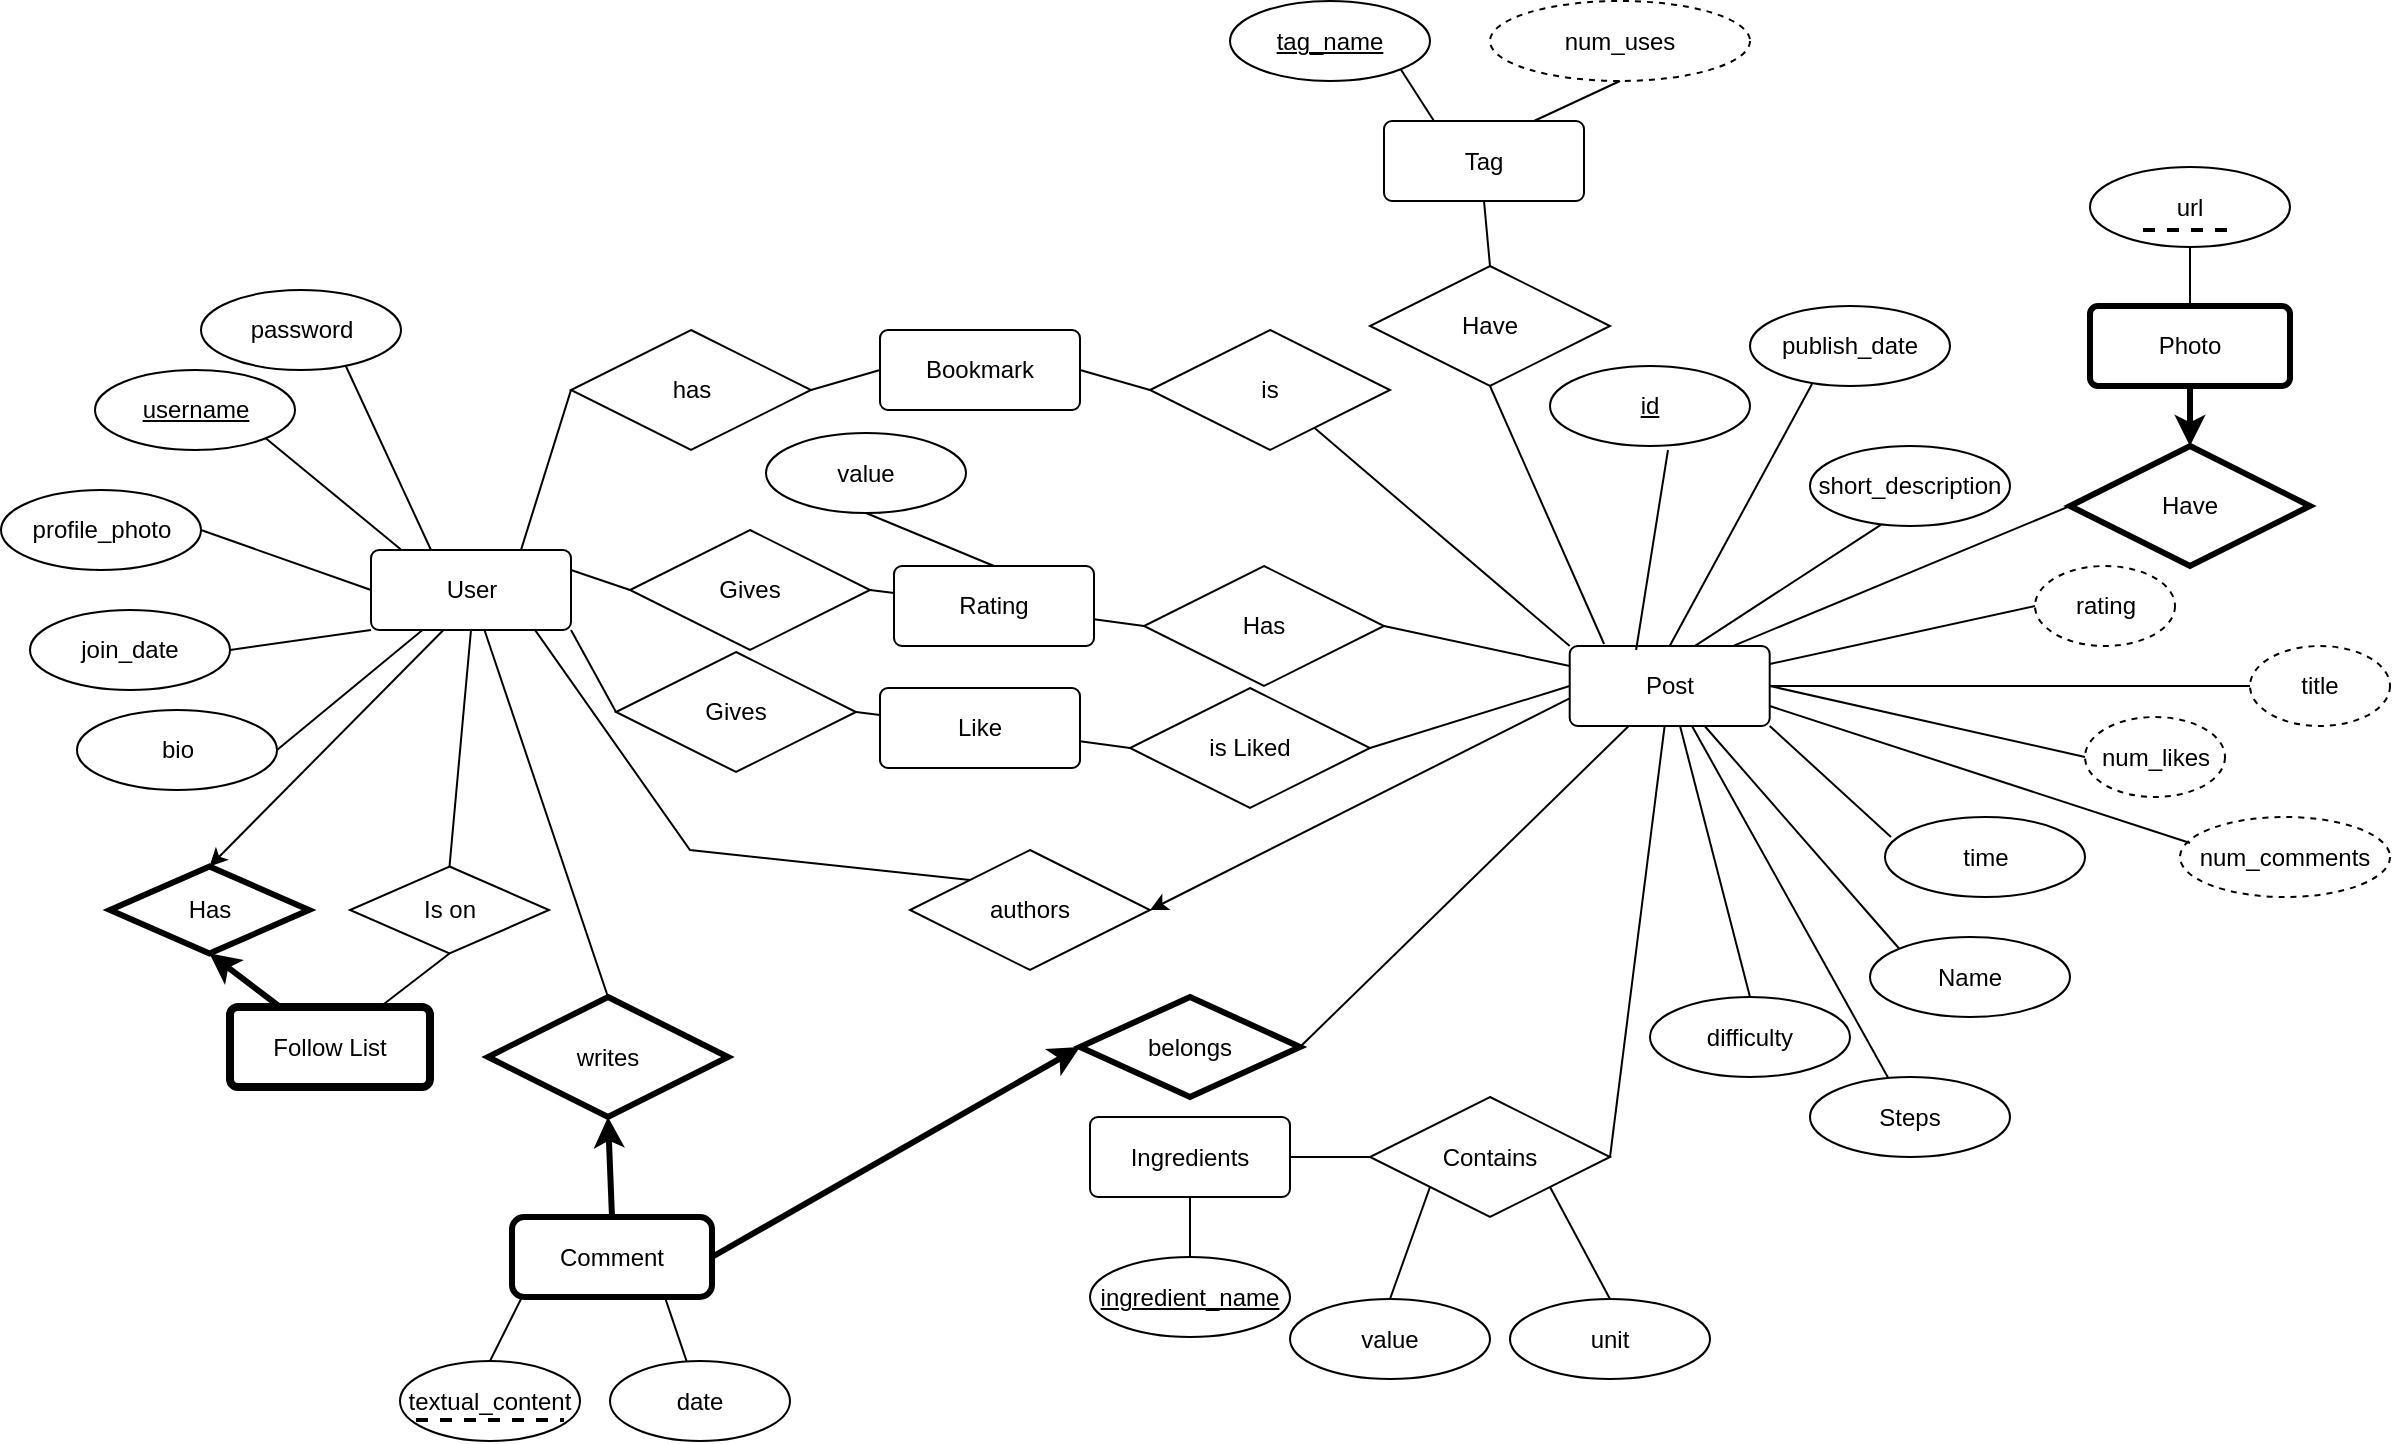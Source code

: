 <mxfile version="24.3.1" type="google">
  <diagram name="Page-1" id="YxkcOjIt2d5PBlROXSPs">
    <mxGraphModel grid="1" page="1" gridSize="10" guides="1" tooltips="1" connect="1" arrows="1" fold="1" pageScale="1" pageWidth="1169" pageHeight="827" math="0" shadow="0">
      <root>
        <mxCell id="0" />
        <mxCell id="1" parent="0" />
        <mxCell id="J-x5pgl6WhYHOE8BbErK-181" value="User" style="rounded=1;arcSize=10;whiteSpace=wrap;html=1;align=center;" vertex="1" parent="1">
          <mxGeometry x="-309.5" y="730" width="100" height="40" as="geometry" />
        </mxCell>
        <mxCell id="J-x5pgl6WhYHOE8BbErK-182" value="password" style="ellipse;whiteSpace=wrap;html=1;align=center;" vertex="1" parent="1">
          <mxGeometry x="-394.5" y="600" width="100" height="40" as="geometry" />
        </mxCell>
        <mxCell id="J-x5pgl6WhYHOE8BbErK-186" value="join_date" style="ellipse;whiteSpace=wrap;html=1;align=center;" vertex="1" parent="1">
          <mxGeometry x="-480" y="760" width="100" height="40" as="geometry" />
        </mxCell>
        <mxCell id="J-x5pgl6WhYHOE8BbErK-191" value="short_description" style="ellipse;whiteSpace=wrap;html=1;align=center;" vertex="1" parent="1">
          <mxGeometry x="410" y="678" width="100" height="40" as="geometry" />
        </mxCell>
        <mxCell id="J-x5pgl6WhYHOE8BbErK-192" value="publish_date" style="ellipse;whiteSpace=wrap;html=1;align=center;" vertex="1" parent="1">
          <mxGeometry x="380" y="608" width="100" height="40" as="geometry" />
        </mxCell>
        <mxCell id="J-x5pgl6WhYHOE8BbErK-193" value="&lt;u&gt;id&lt;/u&gt;" style="ellipse;whiteSpace=wrap;html=1;align=center;" vertex="1" parent="1">
          <mxGeometry x="280" y="638" width="100" height="40" as="geometry" />
        </mxCell>
        <mxCell id="J-x5pgl6WhYHOE8BbErK-195" value="Gives" style="shape=rhombus;perimeter=rhombusPerimeter;whiteSpace=wrap;html=1;align=center;" vertex="1" parent="1">
          <mxGeometry x="-180" y="720" width="120" height="60" as="geometry" />
        </mxCell>
        <mxCell id="J-x5pgl6WhYHOE8BbErK-200" value="value" style="ellipse;whiteSpace=wrap;html=1;align=center;" vertex="1" parent="1">
          <mxGeometry x="-112" y="671.5" width="100" height="40" as="geometry" />
        </mxCell>
        <mxCell id="J-x5pgl6WhYHOE8BbErK-205" value="" style="endArrow=none;html=1;rounded=0;exitX=0;exitY=0.5;exitDx=0;exitDy=0;entryX=1;entryY=0.25;entryDx=0;entryDy=0;" edge="1" parent="1" source="J-x5pgl6WhYHOE8BbErK-195" target="J-x5pgl6WhYHOE8BbErK-181">
          <mxGeometry relative="1" as="geometry">
            <mxPoint x="3" y="1140" as="sourcePoint" />
            <mxPoint x="163" y="1140" as="targetPoint" />
          </mxGeometry>
        </mxCell>
        <mxCell id="J-x5pgl6WhYHOE8BbErK-214" style="rounded=0;orthogonalLoop=1;jettySize=auto;html=1;entryX=0;entryY=0.5;entryDx=0;entryDy=0;endArrow=none;endFill=0;exitX=1;exitY=0.5;exitDx=0;exitDy=0;" edge="1" parent="1" source="pKteGFo1wx_aDn2DeEmz-28" target="J-x5pgl6WhYHOE8BbErK-181">
          <mxGeometry relative="1" as="geometry">
            <mxPoint x="-458.04" y="720" as="sourcePoint" />
          </mxGeometry>
        </mxCell>
        <mxCell id="J-x5pgl6WhYHOE8BbErK-215" style="rounded=0;orthogonalLoop=1;jettySize=auto;html=1;entryX=1;entryY=1;entryDx=0;entryDy=0;endArrow=none;endFill=0;exitX=0.148;exitY=-0.01;exitDx=0;exitDy=0;exitPerimeter=0;" edge="1" parent="1" source="J-x5pgl6WhYHOE8BbErK-181" target="qnJC9kGQZyeTuKTLJ0x--1">
          <mxGeometry relative="1" as="geometry">
            <mxPoint x="-289.5" y="720" as="sourcePoint" />
            <mxPoint x="-354.145" y="674.142" as="targetPoint" />
          </mxGeometry>
        </mxCell>
        <mxCell id="J-x5pgl6WhYHOE8BbErK-216" style="rounded=0;orthogonalLoop=1;jettySize=auto;html=1;endArrow=none;endFill=0;exitX=0.724;exitY=0.95;exitDx=0;exitDy=0;exitPerimeter=0;" edge="1" parent="1" source="J-x5pgl6WhYHOE8BbErK-182">
          <mxGeometry relative="1" as="geometry">
            <mxPoint x="-343.5" y="806" as="sourcePoint" />
            <mxPoint x="-279.5" y="730" as="targetPoint" />
          </mxGeometry>
        </mxCell>
        <mxCell id="J-x5pgl6WhYHOE8BbErK-219" style="rounded=0;orthogonalLoop=1;jettySize=auto;html=1;endArrow=none;endFill=0;entryX=0;entryY=1;entryDx=0;entryDy=0;exitX=1;exitY=0.5;exitDx=0;exitDy=0;" edge="1" parent="1" source="J-x5pgl6WhYHOE8BbErK-186" target="J-x5pgl6WhYHOE8BbErK-181">
          <mxGeometry relative="1" as="geometry">
            <mxPoint x="-366.5" y="790" as="sourcePoint" />
            <mxPoint x="-259.5" y="730" as="targetPoint" />
          </mxGeometry>
        </mxCell>
        <mxCell id="J-x5pgl6WhYHOE8BbErK-221" style="rounded=0;orthogonalLoop=1;jettySize=auto;html=1;endArrow=none;endFill=0;entryX=0.361;entryY=1.003;entryDx=0;entryDy=0;entryPerimeter=0;exitX=0.5;exitY=0;exitDx=0;exitDy=0;startArrow=classic;startFill=1;" edge="1" parent="1" source="L81fcon4hf4_sHEwZbb1-23" target="J-x5pgl6WhYHOE8BbErK-181">
          <mxGeometry relative="1" as="geometry">
            <mxPoint x="-360" y="880" as="sourcePoint" />
            <mxPoint x="-289.5" y="770" as="targetPoint" />
          </mxGeometry>
        </mxCell>
        <mxCell id="J-x5pgl6WhYHOE8BbErK-222" style="rounded=0;orthogonalLoop=1;jettySize=auto;html=1;entryX=0.5;entryY=0;entryDx=0;entryDy=0;endArrow=none;endFill=0;exitX=0.5;exitY=1;exitDx=0;exitDy=0;" edge="1" parent="1" source="J-x5pgl6WhYHOE8BbErK-181" target="L81fcon4hf4_sHEwZbb1-22">
          <mxGeometry relative="1" as="geometry">
            <mxPoint x="-273.5" y="876" as="sourcePoint" />
            <mxPoint x="-251" y="893.5" as="targetPoint" />
          </mxGeometry>
        </mxCell>
        <mxCell id="J-x5pgl6WhYHOE8BbErK-223" value="Post" style="rounded=1;arcSize=10;whiteSpace=wrap;html=1;align=center;" vertex="1" parent="1">
          <mxGeometry x="289.85" y="778" width="100" height="40" as="geometry" />
        </mxCell>
        <mxCell id="J-x5pgl6WhYHOE8BbErK-232" value="" style="endArrow=none;html=1;rounded=0;exitX=1;exitY=0.5;exitDx=0;exitDy=0;" edge="1" parent="1" source="J-x5pgl6WhYHOE8BbErK-195" target="L81fcon4hf4_sHEwZbb1-3">
          <mxGeometry relative="1" as="geometry">
            <mxPoint x="-103" y="820" as="sourcePoint" />
            <mxPoint x="-207" y="830" as="targetPoint" />
          </mxGeometry>
        </mxCell>
        <mxCell id="J-x5pgl6WhYHOE8BbErK-234" value="" style="endArrow=none;html=1;rounded=0;exitX=1;exitY=0.5;exitDx=0;exitDy=0;entryX=-0.003;entryY=0.657;entryDx=0;entryDy=0;entryPerimeter=0;strokeWidth=1;startArrow=classic;startFill=1;" edge="1" parent="1" source="L81fcon4hf4_sHEwZbb1-14" target="J-x5pgl6WhYHOE8BbErK-223">
          <mxGeometry relative="1" as="geometry">
            <mxPoint x="172" y="893.5" as="sourcePoint" />
            <mxPoint x="123" y="820" as="targetPoint" />
          </mxGeometry>
        </mxCell>
        <mxCell id="J-x5pgl6WhYHOE8BbErK-235" value="" style="endArrow=none;html=1;rounded=0;exitX=0;exitY=0;exitDx=0;exitDy=0;entryX=0.818;entryY=0.993;entryDx=0;entryDy=0;entryPerimeter=0;" edge="1" parent="1" source="L81fcon4hf4_sHEwZbb1-14" target="J-x5pgl6WhYHOE8BbErK-181">
          <mxGeometry relative="1" as="geometry">
            <mxPoint x="28" y="800" as="sourcePoint" />
            <mxPoint x="133" y="830" as="targetPoint" />
            <Array as="points">
              <mxPoint x="-150" y="880" />
            </Array>
          </mxGeometry>
        </mxCell>
        <mxCell id="J-x5pgl6WhYHOE8BbErK-236" value="" style="endArrow=none;html=1;rounded=0;exitX=0.5;exitY=0;exitDx=0;exitDy=0;entryX=0.5;entryY=1;entryDx=0;entryDy=0;" edge="1" parent="1" source="L81fcon4hf4_sHEwZbb1-3" target="J-x5pgl6WhYHOE8BbErK-200">
          <mxGeometry relative="1" as="geometry">
            <mxPoint x="48" y="820" as="sourcePoint" />
            <mxPoint x="-52" y="900" as="targetPoint" />
          </mxGeometry>
        </mxCell>
        <mxCell id="J-x5pgl6WhYHOE8BbErK-238" style="rounded=0;orthogonalLoop=1;jettySize=auto;html=1;endArrow=none;endFill=0;exitX=0.332;exitY=0.05;exitDx=0;exitDy=0;entryX=0.59;entryY=1.05;entryDx=0;entryDy=0;entryPerimeter=0;exitPerimeter=0;" edge="1" parent="1" source="J-x5pgl6WhYHOE8BbErK-223" target="J-x5pgl6WhYHOE8BbErK-193">
          <mxGeometry relative="1" as="geometry">
            <mxPoint x="353.85" y="747.8" as="sourcePoint" />
            <mxPoint x="249.996" y="722.226" as="targetPoint" />
          </mxGeometry>
        </mxCell>
        <mxCell id="J-x5pgl6WhYHOE8BbErK-239" style="rounded=0;orthogonalLoop=1;jettySize=auto;html=1;endArrow=none;endFill=0;exitX=0.5;exitY=0;exitDx=0;exitDy=0;entryX=0.31;entryY=0.975;entryDx=0;entryDy=0;entryPerimeter=0;" edge="1" parent="1" source="J-x5pgl6WhYHOE8BbErK-223" target="J-x5pgl6WhYHOE8BbErK-192">
          <mxGeometry relative="1" as="geometry">
            <mxPoint x="324.85" y="788" as="sourcePoint" />
            <mxPoint x="269.85" y="722" as="targetPoint" />
          </mxGeometry>
        </mxCell>
        <mxCell id="J-x5pgl6WhYHOE8BbErK-240" style="rounded=0;orthogonalLoop=1;jettySize=auto;html=1;endArrow=none;endFill=0;exitX=0.627;exitY=-0.001;exitDx=0;exitDy=0;entryX=0.354;entryY=0.985;entryDx=0;entryDy=0;entryPerimeter=0;exitPerimeter=0;" edge="1" parent="1" source="J-x5pgl6WhYHOE8BbErK-223" target="J-x5pgl6WhYHOE8BbErK-191">
          <mxGeometry relative="1" as="geometry">
            <mxPoint x="334.85" y="798" as="sourcePoint" />
            <mxPoint x="279.85" y="732" as="targetPoint" />
          </mxGeometry>
        </mxCell>
        <mxCell id="J-x5pgl6WhYHOE8BbErK-241" style="rounded=0;orthogonalLoop=1;jettySize=auto;html=1;endArrow=none;endFill=0;exitX=0.821;exitY=-0.004;exitDx=0;exitDy=0;entryX=0;entryY=0.5;entryDx=0;entryDy=0;exitPerimeter=0;" edge="1" parent="1" source="J-x5pgl6WhYHOE8BbErK-223" target="pKteGFo1wx_aDn2DeEmz-1">
          <mxGeometry relative="1" as="geometry">
            <mxPoint x="344.85" y="808" as="sourcePoint" />
            <mxPoint x="547.488" y="714" as="targetPoint" />
          </mxGeometry>
        </mxCell>
        <mxCell id="J-x5pgl6WhYHOE8BbErK-266" value="writes" style="shape=rhombus;perimeter=rhombusPerimeter;whiteSpace=wrap;html=1;align=center;strokeWidth=3;" vertex="1" parent="1">
          <mxGeometry x="-251" y="953.5" width="120" height="60" as="geometry" />
        </mxCell>
        <mxCell id="J-x5pgl6WhYHOE8BbErK-267" style="rounded=0;orthogonalLoop=1;jettySize=auto;html=1;endArrow=none;endFill=0;entryX=0.5;entryY=0;entryDx=0;entryDy=0;" edge="1" parent="1" source="J-x5pgl6WhYHOE8BbErK-181" target="J-x5pgl6WhYHOE8BbErK-266">
          <mxGeometry relative="1" as="geometry">
            <mxPoint x="-232" y="850" as="sourcePoint" />
            <mxPoint x="-102" y="1010" as="targetPoint" />
          </mxGeometry>
        </mxCell>
        <mxCell id="J-x5pgl6WhYHOE8BbErK-268" value="textual_content" style="ellipse;whiteSpace=wrap;html=1;align=center;" vertex="1" parent="1">
          <mxGeometry x="-295" y="1135.5" width="90" height="40" as="geometry" />
        </mxCell>
        <mxCell id="J-x5pgl6WhYHOE8BbErK-269" value="date" style="ellipse;whiteSpace=wrap;html=1;align=center;" vertex="1" parent="1">
          <mxGeometry x="-190" y="1135.5" width="90" height="40" as="geometry" />
        </mxCell>
        <mxCell id="J-x5pgl6WhYHOE8BbErK-271" value="" style="endArrow=none;html=1;rounded=0;exitX=0.633;exitY=0.033;exitDx=0;exitDy=0;exitPerimeter=0;" edge="1" parent="1" source="qnJC9kGQZyeTuKTLJ0x--4" target="J-x5pgl6WhYHOE8BbErK-269">
          <mxGeometry relative="1" as="geometry">
            <mxPoint x="-147" y="953.5" as="sourcePoint" />
            <mxPoint x="-42" y="919.5" as="targetPoint" />
          </mxGeometry>
        </mxCell>
        <mxCell id="J-x5pgl6WhYHOE8BbErK-272" value="" style="endArrow=none;html=1;rounded=0;exitX=0.25;exitY=0;exitDx=0;exitDy=0;entryX=0.5;entryY=0;entryDx=0;entryDy=0;" edge="1" parent="1" source="qnJC9kGQZyeTuKTLJ0x--4" target="J-x5pgl6WhYHOE8BbErK-268">
          <mxGeometry relative="1" as="geometry">
            <mxPoint x="-177" y="1038.5" as="sourcePoint" />
            <mxPoint x="-167" y="1055.5" as="targetPoint" />
          </mxGeometry>
        </mxCell>
        <mxCell id="qnJC9kGQZyeTuKTLJ0x--1" value="&lt;u&gt;username&lt;/u&gt;" style="ellipse;whiteSpace=wrap;html=1;" vertex="1" parent="1">
          <mxGeometry x="-447.5" y="640" width="100" height="40" as="geometry" />
        </mxCell>
        <mxCell id="J-x5pgl6WhYHOE8BbErK-359" value="Tag" style="rounded=1;arcSize=10;whiteSpace=wrap;html=1;align=center;" vertex="1" parent="1">
          <mxGeometry x="197" y="515.5" width="100" height="40" as="geometry" />
        </mxCell>
        <mxCell id="J-x5pgl6WhYHOE8BbErK-365" value="Have" style="shape=rhombus;perimeter=rhombusPerimeter;whiteSpace=wrap;html=1;align=center;" vertex="1" parent="1">
          <mxGeometry x="190" y="588" width="120" height="60" as="geometry" />
        </mxCell>
        <mxCell id="J-x5pgl6WhYHOE8BbErK-368" value="" style="endArrow=none;html=1;rounded=0;entryX=0.172;entryY=-0.025;entryDx=0;entryDy=0;exitX=0.5;exitY=1;exitDx=0;exitDy=0;entryPerimeter=0;" edge="1" parent="1" source="J-x5pgl6WhYHOE8BbErK-365" target="J-x5pgl6WhYHOE8BbErK-223">
          <mxGeometry width="50" height="50" relative="1" as="geometry">
            <mxPoint x="162.85" y="888" as="sourcePoint" />
            <mxPoint x="212.85" y="838" as="targetPoint" />
          </mxGeometry>
        </mxCell>
        <mxCell id="J-x5pgl6WhYHOE8BbErK-369" value="" style="endArrow=none;html=1;rounded=0;entryX=0.5;entryY=0;entryDx=0;entryDy=0;exitX=0.5;exitY=1;exitDx=0;exitDy=0;" edge="1" parent="1" source="J-x5pgl6WhYHOE8BbErK-359" target="J-x5pgl6WhYHOE8BbErK-365">
          <mxGeometry width="50" height="50" relative="1" as="geometry">
            <mxPoint x="193" y="643.5" as="sourcePoint" />
            <mxPoint x="183" y="773.5" as="targetPoint" />
          </mxGeometry>
        </mxCell>
        <mxCell id="qnJC9kGQZyeTuKTLJ0x--2" value="bio" style="ellipse;whiteSpace=wrap;html=1;align=center;" vertex="1" parent="1">
          <mxGeometry x="-456.5" y="810" width="100" height="40" as="geometry" />
        </mxCell>
        <mxCell id="qnJC9kGQZyeTuKTLJ0x--3" style="rounded=0;orthogonalLoop=1;jettySize=auto;html=1;endArrow=none;endFill=0;exitX=1;exitY=0.5;exitDx=0;exitDy=0;" edge="1" parent="1" source="qnJC9kGQZyeTuKTLJ0x--2" target="J-x5pgl6WhYHOE8BbErK-181">
          <mxGeometry relative="1" as="geometry">
            <mxPoint x="-390" y="840" as="sourcePoint" />
            <mxPoint x="-333" y="820" as="targetPoint" />
          </mxGeometry>
        </mxCell>
        <mxCell id="qnJC9kGQZyeTuKTLJ0x--4" value="Comment" style="rounded=1;whiteSpace=wrap;html=1;strokeWidth=3;" vertex="1" parent="1">
          <mxGeometry x="-239" y="1063.5" width="100" height="40" as="geometry" />
        </mxCell>
        <mxCell id="ivR5DiZLJWOZWxGexW3t-7" value="difficulty" style="ellipse;whiteSpace=wrap;html=1;align=center;" vertex="1" parent="1">
          <mxGeometry x="330.0" y="953.5" width="100" height="40" as="geometry" />
        </mxCell>
        <mxCell id="qnJC9kGQZyeTuKTLJ0x--5" value="belongs" style="rhombus;whiteSpace=wrap;html=1;strokeWidth=3;" vertex="1" parent="1">
          <mxGeometry x="45" y="953.5" width="110" height="50" as="geometry" />
        </mxCell>
        <mxCell id="J-x5pgl6WhYHOE8BbErK-370" value="has" style="shape=rhombus;perimeter=rhombusPerimeter;whiteSpace=wrap;html=1;align=center;" vertex="1" parent="1">
          <mxGeometry x="-209.5" y="620" width="120" height="60" as="geometry" />
        </mxCell>
        <mxCell id="qnJC9kGQZyeTuKTLJ0x--6" value="" style="endArrow=classic;html=1;rounded=0;exitX=1;exitY=0.5;exitDx=0;exitDy=0;entryX=0;entryY=0.5;entryDx=0;entryDy=0;endFill=1;strokeWidth=3;" edge="1" parent="1" source="qnJC9kGQZyeTuKTLJ0x--4" target="qnJC9kGQZyeTuKTLJ0x--5">
          <mxGeometry relative="1" as="geometry">
            <mxPoint x="160" y="983.5" as="sourcePoint" />
            <mxPoint x="55" y="943.5" as="targetPoint" />
          </mxGeometry>
        </mxCell>
        <mxCell id="_J3son_ZV2FYcVDLouIg-3" value="&lt;u&gt;tag_name&lt;/u&gt;" style="ellipse;whiteSpace=wrap;html=1;align=center;" vertex="1" parent="1">
          <mxGeometry x="120" y="455.5" width="100" height="40" as="geometry" />
        </mxCell>
        <mxCell id="qnJC9kGQZyeTuKTLJ0x--7" value="" style="endArrow=none;html=1;rounded=0;exitX=1;exitY=0.5;exitDx=0;exitDy=0;" edge="1" parent="1" source="qnJC9kGQZyeTuKTLJ0x--5" target="J-x5pgl6WhYHOE8BbErK-223">
          <mxGeometry relative="1" as="geometry">
            <mxPoint x="162.5" y="958.5" as="sourcePoint" />
            <mxPoint x="-2.15" y="933.5" as="targetPoint" />
          </mxGeometry>
        </mxCell>
        <mxCell id="J-x5pgl6WhYHOE8BbErK-373" value="" style="endArrow=none;html=1;rounded=0;entryX=0;entryY=0;entryDx=0;entryDy=0;" edge="1" parent="1" source="pKteGFo1wx_aDn2DeEmz-35" target="J-x5pgl6WhYHOE8BbErK-223">
          <mxGeometry relative="1" as="geometry">
            <mxPoint x="70" y="710" as="sourcePoint" />
            <mxPoint x="-232" y="810" as="targetPoint" />
          </mxGeometry>
        </mxCell>
        <mxCell id="J-x5pgl6WhYHOE8BbErK-372" value="" style="endArrow=none;html=1;rounded=0;exitX=0;exitY=0.5;exitDx=0;exitDy=0;entryX=0.75;entryY=0;entryDx=0;entryDy=0;" edge="1" parent="1" source="J-x5pgl6WhYHOE8BbErK-370" target="J-x5pgl6WhYHOE8BbErK-181">
          <mxGeometry relative="1" as="geometry">
            <mxPoint x="-174" y="560" as="sourcePoint" />
            <mxPoint x="-259" y="810" as="targetPoint" />
          </mxGeometry>
        </mxCell>
        <mxCell id="OAKNNz8TD4ovsHmbLsVU-1" value="" style="endArrow=none;html=1;rounded=0;exitX=1;exitY=1;exitDx=0;exitDy=0;entryX=0.25;entryY=0;entryDx=0;entryDy=0;" edge="1" parent="1" source="_J3son_ZV2FYcVDLouIg-3" target="J-x5pgl6WhYHOE8BbErK-359">
          <mxGeometry width="50" height="50" relative="1" as="geometry">
            <mxPoint x="312" y="445.5" as="sourcePoint" />
            <mxPoint x="362" y="395.5" as="targetPoint" />
          </mxGeometry>
        </mxCell>
        <mxCell id="qnJC9kGQZyeTuKTLJ0x--8" style="rounded=0;orthogonalLoop=1;jettySize=auto;html=1;endArrow=none;endFill=0;entryX=0.5;entryY=0;entryDx=0;entryDy=0;" edge="1" parent="1" source="J-x5pgl6WhYHOE8BbErK-223" target="ivR5DiZLJWOZWxGexW3t-7">
          <mxGeometry relative="1" as="geometry">
            <mxPoint x="373" y="911.5" as="sourcePoint" />
            <mxPoint x="438" y="992.5" as="targetPoint" />
          </mxGeometry>
        </mxCell>
        <mxCell id="J-x5pgl6WhYHOE8BbErK-379" value="Ingredients" style="rounded=1;arcSize=10;whiteSpace=wrap;html=1;align=center;" vertex="1" parent="1">
          <mxGeometry x="50" y="1013.5" width="100" height="40" as="geometry" />
        </mxCell>
        <mxCell id="OAKNNz8TD4ovsHmbLsVU-4" value="" style="endArrow=none;html=1;rounded=0;entryX=0;entryY=0.5;entryDx=0;entryDy=0;exitX=1;exitY=1;exitDx=0;exitDy=0;" edge="1" parent="1" source="J-x5pgl6WhYHOE8BbErK-181" target="L81fcon4hf4_sHEwZbb1-9">
          <mxGeometry width="50" height="50" relative="1" as="geometry">
            <mxPoint x="-210" y="770" as="sourcePoint" />
            <mxPoint x="-184" y="780" as="targetPoint" />
          </mxGeometry>
        </mxCell>
        <mxCell id="OAKNNz8TD4ovsHmbLsVU-5" value="" style="endArrow=none;html=1;rounded=0;entryX=0;entryY=0.5;entryDx=0;entryDy=0;exitX=1;exitY=0.5;exitDx=0;exitDy=0;" edge="1" parent="1" source="L81fcon4hf4_sHEwZbb1-12" target="J-x5pgl6WhYHOE8BbErK-223">
          <mxGeometry width="50" height="50" relative="1" as="geometry">
            <mxPoint x="-12" y="820" as="sourcePoint" />
            <mxPoint x="101" y="819.5" as="targetPoint" />
          </mxGeometry>
        </mxCell>
        <mxCell id="J-x5pgl6WhYHOE8BbErK-386" value="Contains" style="shape=rhombus;perimeter=rhombusPerimeter;whiteSpace=wrap;html=1;align=center;" vertex="1" parent="1">
          <mxGeometry x="190" y="1003.5" width="120" height="60" as="geometry" />
        </mxCell>
        <mxCell id="qnJC9kGQZyeTuKTLJ0x--9" value="&lt;u&gt;ingredient_name&lt;/u&gt;" style="ellipse;whiteSpace=wrap;html=1;align=center;" vertex="1" parent="1">
          <mxGeometry x="50" y="1083.5" width="100" height="40" as="geometry" />
        </mxCell>
        <mxCell id="qnJC9kGQZyeTuKTLJ0x--10" style="rounded=0;orthogonalLoop=1;jettySize=auto;html=1;endArrow=none;endFill=0;exitX=0.5;exitY=0;exitDx=0;exitDy=0;" edge="1" parent="1" source="qnJC9kGQZyeTuKTLJ0x--9" target="J-x5pgl6WhYHOE8BbErK-379">
          <mxGeometry relative="1" as="geometry">
            <mxPoint x="27.75" y="1153.5" as="sourcePoint" />
            <mxPoint x="133.75" y="1083.5" as="targetPoint" />
          </mxGeometry>
        </mxCell>
        <mxCell id="qnJC9kGQZyeTuKTLJ0x--11" value="" style="endArrow=classic;html=1;rounded=0;exitX=0.5;exitY=0;exitDx=0;exitDy=0;entryX=0.5;entryY=1;entryDx=0;entryDy=0;strokeWidth=3;endFill=1;" edge="1" parent="1" source="qnJC9kGQZyeTuKTLJ0x--4" target="J-x5pgl6WhYHOE8BbErK-266">
          <mxGeometry width="50" height="50" relative="1" as="geometry">
            <mxPoint x="-264" y="973.5" as="sourcePoint" />
            <mxPoint x="-304" y="1103.5" as="targetPoint" />
          </mxGeometry>
        </mxCell>
        <mxCell id="J-x5pgl6WhYHOE8BbErK-391" value="" style="endArrow=none;html=1;rounded=0;" edge="1" parent="1" source="J-x5pgl6WhYHOE8BbErK-223" target="L81fcon4hf4_sHEwZbb1-19">
          <mxGeometry relative="1" as="geometry">
            <mxPoint x="636.35" y="1038" as="sourcePoint" />
            <mxPoint x="450" y="983.5" as="targetPoint" />
          </mxGeometry>
        </mxCell>
        <mxCell id="OAKNNz8TD4ovsHmbLsVU-6" value="" style="endArrow=none;html=1;rounded=0;entryX=0;entryY=0.5;entryDx=0;entryDy=0;exitX=1;exitY=0.5;exitDx=0;exitDy=0;startArrow=none;startFill=0;endFill=0;" edge="1" parent="1" source="J-x5pgl6WhYHOE8BbErK-379" target="J-x5pgl6WhYHOE8BbErK-386">
          <mxGeometry width="50" height="50" relative="1" as="geometry">
            <mxPoint x="174.5" y="1103.5" as="sourcePoint" />
            <mxPoint x="224.5" y="1053.5" as="targetPoint" />
          </mxGeometry>
        </mxCell>
        <mxCell id="J-x5pgl6WhYHOE8BbErK-398" value="" style="endArrow=none;html=1;rounded=0;entryX=1;entryY=0.5;entryDx=0;entryDy=0;" edge="1" parent="1" source="J-x5pgl6WhYHOE8BbErK-223" target="J-x5pgl6WhYHOE8BbErK-386">
          <mxGeometry width="50" height="50" relative="1" as="geometry">
            <mxPoint x="392.5" y="1093.5" as="sourcePoint" />
            <mxPoint x="242.5" y="1103.5" as="targetPoint" />
          </mxGeometry>
        </mxCell>
        <mxCell id="J-x5pgl6WhYHOE8BbErK-400" value="num_uses" style="ellipse;whiteSpace=wrap;html=1;align=center;dashed=1;" vertex="1" parent="1">
          <mxGeometry x="250" y="455.5" width="130" height="40" as="geometry" />
        </mxCell>
        <mxCell id="OAKNNz8TD4ovsHmbLsVU-8" value="" style="endArrow=none;html=1;rounded=0;entryX=1;entryY=1;entryDx=0;entryDy=0;exitX=0.03;exitY=0.25;exitDx=0;exitDy=0;exitPerimeter=0;" edge="1" parent="1" source="OAKNNz8TD4ovsHmbLsVU-7" target="J-x5pgl6WhYHOE8BbErK-223">
          <mxGeometry width="50" height="50" relative="1" as="geometry">
            <mxPoint x="257.85" y="868.5" as="sourcePoint" />
            <mxPoint x="307.85" y="818.5" as="targetPoint" />
          </mxGeometry>
        </mxCell>
        <mxCell id="J-x5pgl6WhYHOE8BbErK-402" value="" style="endArrow=none;html=1;rounded=0;exitX=0.5;exitY=1;exitDx=0;exitDy=0;entryX=0.75;entryY=0;entryDx=0;entryDy=0;" edge="1" parent="1" source="J-x5pgl6WhYHOE8BbErK-400" target="J-x5pgl6WhYHOE8BbErK-359">
          <mxGeometry width="50" height="50" relative="1" as="geometry">
            <mxPoint x="305" y="479.5" as="sourcePoint" />
            <mxPoint x="322" y="505.5" as="targetPoint" />
          </mxGeometry>
        </mxCell>
        <mxCell id="OAKNNz8TD4ovsHmbLsVU-7" value="time" style="ellipse;whiteSpace=wrap;html=1;align=center;" vertex="1" parent="1">
          <mxGeometry x="447.5" y="863.5" width="100" height="40" as="geometry" />
        </mxCell>
        <mxCell id="qnJC9kGQZyeTuKTLJ0x--12" value="rating" style="ellipse;whiteSpace=wrap;html=1;align=center;dashed=1;" vertex="1" parent="1">
          <mxGeometry x="522.5" y="738" width="70" height="40" as="geometry" />
        </mxCell>
        <mxCell id="qnJC9kGQZyeTuKTLJ0x--13" style="rounded=0;orthogonalLoop=1;jettySize=auto;html=1;endArrow=none;endFill=0;entryX=0;entryY=0.5;entryDx=0;entryDy=0;" edge="1" parent="1" source="J-x5pgl6WhYHOE8BbErK-223" target="qnJC9kGQZyeTuKTLJ0x--12">
          <mxGeometry relative="1" as="geometry">
            <mxPoint x="392.85" y="778" as="sourcePoint" />
            <mxPoint x="444.85" y="752" as="targetPoint" />
          </mxGeometry>
        </mxCell>
        <mxCell id="OAKNNz8TD4ovsHmbLsVU-9" value="num_likes" style="ellipse;whiteSpace=wrap;html=1;align=center;dashed=1;" vertex="1" parent="1">
          <mxGeometry x="547.5" y="813.5" width="70" height="40" as="geometry" />
        </mxCell>
        <mxCell id="OAKNNz8TD4ovsHmbLsVU-10" value="num_comments" style="ellipse;whiteSpace=wrap;html=1;align=center;dashed=1;" vertex="1" parent="1">
          <mxGeometry x="595" y="863.5" width="105" height="40" as="geometry" />
        </mxCell>
        <mxCell id="OAKNNz8TD4ovsHmbLsVU-11" value="" style="endArrow=none;html=1;rounded=0;entryX=0.048;entryY=0.325;entryDx=0;entryDy=0;entryPerimeter=0;exitX=1;exitY=0.75;exitDx=0;exitDy=0;" edge="1" parent="1" source="J-x5pgl6WhYHOE8BbErK-223" target="OAKNNz8TD4ovsHmbLsVU-10">
          <mxGeometry width="50" height="50" relative="1" as="geometry">
            <mxPoint x="344.85" y="863.5" as="sourcePoint" />
            <mxPoint x="394.85" y="813.5" as="targetPoint" />
          </mxGeometry>
        </mxCell>
        <mxCell id="OAKNNz8TD4ovsHmbLsVU-12" value="" style="endArrow=none;html=1;rounded=0;entryX=0;entryY=0.5;entryDx=0;entryDy=0;exitX=1;exitY=0.5;exitDx=0;exitDy=0;" edge="1" parent="1" source="J-x5pgl6WhYHOE8BbErK-223" target="OAKNNz8TD4ovsHmbLsVU-9">
          <mxGeometry width="50" height="50" relative="1" as="geometry">
            <mxPoint x="304.85" y="780.5" as="sourcePoint" />
            <mxPoint x="432.85" y="833.5" as="targetPoint" />
          </mxGeometry>
        </mxCell>
        <mxCell id="qnJC9kGQZyeTuKTLJ0x--16" value="" style="endArrow=none;dashed=1;html=1;rounded=0;strokeWidth=2;" edge="1" parent="1">
          <mxGeometry width="50" height="50" relative="1" as="geometry">
            <mxPoint x="-287" y="1165" as="sourcePoint" />
            <mxPoint x="-213" y="1165" as="targetPoint" />
          </mxGeometry>
        </mxCell>
        <mxCell id="ZMr-9Y1EZH5B68UIzWrG-3" value="Name" style="ellipse;whiteSpace=wrap;html=1;align=center;" vertex="1" parent="1">
          <mxGeometry x="440" y="923.5" width="100" height="40" as="geometry" />
        </mxCell>
        <mxCell id="ZMr-9Y1EZH5B68UIzWrG-4" value="" style="endArrow=none;html=1;rounded=0;entryX=0;entryY=0;entryDx=0;entryDy=0;" edge="1" parent="1" source="J-x5pgl6WhYHOE8BbErK-223" target="ZMr-9Y1EZH5B68UIzWrG-3">
          <mxGeometry relative="1" as="geometry">
            <mxPoint x="624.35" y="1018" as="sourcePoint" />
            <mxPoint x="473.35" y="768" as="targetPoint" />
          </mxGeometry>
        </mxCell>
        <mxCell id="ZMr-9Y1EZH5B68UIzWrG-5" value="title" style="ellipse;whiteSpace=wrap;html=1;align=center;dashed=1;" vertex="1" parent="1">
          <mxGeometry x="630" y="778" width="70" height="40" as="geometry" />
        </mxCell>
        <mxCell id="ZMr-9Y1EZH5B68UIzWrG-6" style="rounded=0;orthogonalLoop=1;jettySize=auto;html=1;endArrow=none;endFill=0;entryX=0;entryY=0.5;entryDx=0;entryDy=0;" edge="1" parent="1" source="J-x5pgl6WhYHOE8BbErK-223" target="ZMr-9Y1EZH5B68UIzWrG-5">
          <mxGeometry relative="1" as="geometry">
            <mxPoint x="374.65" y="838" as="sourcePoint" />
            <mxPoint x="429.5" y="802" as="targetPoint" />
          </mxGeometry>
        </mxCell>
        <mxCell id="dI1Pt4XZUPknA_OTo-co-7" value="value" style="ellipse;whiteSpace=wrap;html=1;align=center;" vertex="1" parent="1">
          <mxGeometry x="150" y="1104.5" width="100" height="40" as="geometry" />
        </mxCell>
        <mxCell id="dI1Pt4XZUPknA_OTo-co-8" value="" style="endArrow=none;html=1;rounded=0;entryX=0.5;entryY=0;entryDx=0;entryDy=0;exitX=0;exitY=1;exitDx=0;exitDy=0;" edge="1" parent="1" source="J-x5pgl6WhYHOE8BbErK-386" target="dI1Pt4XZUPknA_OTo-co-7">
          <mxGeometry relative="1" as="geometry">
            <mxPoint x="282.5" y="1163.5" as="sourcePoint" />
            <mxPoint x="292.5" y="1333.5" as="targetPoint" />
          </mxGeometry>
        </mxCell>
        <mxCell id="pg-Ro-OntzD8uK0vRVIh-1" value="unit" style="ellipse;whiteSpace=wrap;html=1;align=center;" vertex="1" parent="1">
          <mxGeometry x="260" y="1104.5" width="100" height="40" as="geometry" />
        </mxCell>
        <mxCell id="pg-Ro-OntzD8uK0vRVIh-2" value="" style="endArrow=none;html=1;rounded=0;entryX=0.5;entryY=0;entryDx=0;entryDy=0;exitX=1;exitY=1;exitDx=0;exitDy=0;" edge="1" parent="1" source="J-x5pgl6WhYHOE8BbErK-386" target="pg-Ro-OntzD8uK0vRVIh-1">
          <mxGeometry relative="1" as="geometry">
            <mxPoint x="330" y="1073.5" as="sourcePoint" />
            <mxPoint x="382.5" y="1333.5" as="targetPoint" />
          </mxGeometry>
        </mxCell>
        <mxCell id="pKteGFo1wx_aDn2DeEmz-1" value="Have" style="shape=rhombus;perimeter=rhombusPerimeter;whiteSpace=wrap;html=1;align=center;strokeWidth=3;" vertex="1" parent="1">
          <mxGeometry x="540" y="678" width="120" height="60" as="geometry" />
        </mxCell>
        <mxCell id="pKteGFo1wx_aDn2DeEmz-2" value="Photo" style="rounded=1;arcSize=10;whiteSpace=wrap;html=1;align=center;strokeWidth=3;" vertex="1" parent="1">
          <mxGeometry x="550" y="608" width="100" height="40" as="geometry" />
        </mxCell>
        <mxCell id="pKteGFo1wx_aDn2DeEmz-3" style="rounded=0;orthogonalLoop=1;jettySize=auto;html=1;endArrow=none;endFill=0;exitX=0.5;exitY=0;exitDx=0;exitDy=0;entryX=0.5;entryY=1;entryDx=0;entryDy=0;startArrow=classic;startFill=1;strokeWidth=3;" edge="1" parent="1" source="pKteGFo1wx_aDn2DeEmz-1" target="pKteGFo1wx_aDn2DeEmz-2">
          <mxGeometry relative="1" as="geometry">
            <mxPoint x="382" y="787.5" as="sourcePoint" />
            <mxPoint x="550" y="718.5" as="targetPoint" />
          </mxGeometry>
        </mxCell>
        <mxCell id="pKteGFo1wx_aDn2DeEmz-7" value="url" style="ellipse;whiteSpace=wrap;html=1;align=center;" vertex="1" parent="1">
          <mxGeometry x="550" y="538.5" width="100" height="40" as="geometry" />
        </mxCell>
        <mxCell id="pKteGFo1wx_aDn2DeEmz-8" value="" style="rounded=0;orthogonalLoop=1;jettySize=auto;html=1;endArrow=none;endFill=0;exitX=0.5;exitY=0;exitDx=0;exitDy=0;entryX=0.5;entryY=1;entryDx=0;entryDy=0;" edge="1" parent="1" source="pKteGFo1wx_aDn2DeEmz-2" target="pKteGFo1wx_aDn2DeEmz-7">
          <mxGeometry relative="1" as="geometry">
            <mxPoint x="687.5" y="603.5" as="sourcePoint" />
            <mxPoint x="722.5" y="653.5" as="targetPoint" />
          </mxGeometry>
        </mxCell>
        <mxCell id="pKteGFo1wx_aDn2DeEmz-28" value="profile_photo" style="ellipse;whiteSpace=wrap;html=1;align=center;" vertex="1" parent="1">
          <mxGeometry x="-494.5" y="700" width="100" height="40" as="geometry" />
        </mxCell>
        <mxCell id="pKteGFo1wx_aDn2DeEmz-34" value="Bookmark" style="rounded=1;arcSize=10;whiteSpace=wrap;html=1;align=center;" vertex="1" parent="1">
          <mxGeometry x="-55" y="620" width="100" height="40" as="geometry" />
        </mxCell>
        <mxCell id="pKteGFo1wx_aDn2DeEmz-35" value="is" style="shape=rhombus;perimeter=rhombusPerimeter;whiteSpace=wrap;html=1;align=center;" vertex="1" parent="1">
          <mxGeometry x="80" y="620" width="120" height="60" as="geometry" />
        </mxCell>
        <mxCell id="pKteGFo1wx_aDn2DeEmz-36" value="" style="endArrow=none;html=1;rounded=0;exitX=0;exitY=0.5;exitDx=0;exitDy=0;entryX=1;entryY=0.5;entryDx=0;entryDy=0;" edge="1" parent="1" source="pKteGFo1wx_aDn2DeEmz-34" target="J-x5pgl6WhYHOE8BbErK-370">
          <mxGeometry relative="1" as="geometry">
            <mxPoint x="-210" y="660" as="sourcePoint" />
            <mxPoint x="-224" y="740" as="targetPoint" />
          </mxGeometry>
        </mxCell>
        <mxCell id="pKteGFo1wx_aDn2DeEmz-37" value="" style="endArrow=none;html=1;rounded=0;exitX=1;exitY=0.5;exitDx=0;exitDy=0;entryX=0;entryY=0.5;entryDx=0;entryDy=0;" edge="1" parent="1" source="pKteGFo1wx_aDn2DeEmz-34" target="pKteGFo1wx_aDn2DeEmz-35">
          <mxGeometry relative="1" as="geometry">
            <mxPoint y="581.5" as="sourcePoint" />
            <mxPoint x="-14" y="661.5" as="targetPoint" />
          </mxGeometry>
        </mxCell>
        <mxCell id="L81fcon4hf4_sHEwZbb1-3" value="Rating" style="rounded=1;arcSize=10;whiteSpace=wrap;html=1;align=center;" vertex="1" parent="1">
          <mxGeometry x="-48" y="738" width="100" height="40" as="geometry" />
        </mxCell>
        <mxCell id="L81fcon4hf4_sHEwZbb1-4" value="Has" style="shape=rhombus;perimeter=rhombusPerimeter;whiteSpace=wrap;html=1;align=center;" vertex="1" parent="1">
          <mxGeometry x="77" y="738" width="120" height="60" as="geometry" />
        </mxCell>
        <mxCell id="L81fcon4hf4_sHEwZbb1-5" value="" style="endArrow=none;html=1;rounded=0;exitX=0;exitY=0.5;exitDx=0;exitDy=0;" edge="1" parent="1" source="L81fcon4hf4_sHEwZbb1-4" target="L81fcon4hf4_sHEwZbb1-3">
          <mxGeometry relative="1" as="geometry">
            <mxPoint x="12" y="748" as="sourcePoint" />
            <mxPoint x="-52" y="722" as="targetPoint" />
          </mxGeometry>
        </mxCell>
        <mxCell id="L81fcon4hf4_sHEwZbb1-6" value="" style="endArrow=none;html=1;rounded=0;exitX=1;exitY=0.5;exitDx=0;exitDy=0;entryX=0;entryY=0.25;entryDx=0;entryDy=0;" edge="1" parent="1" source="L81fcon4hf4_sHEwZbb1-4" target="J-x5pgl6WhYHOE8BbErK-223">
          <mxGeometry relative="1" as="geometry">
            <mxPoint x="22" y="758" as="sourcePoint" />
            <mxPoint x="-42" y="732" as="targetPoint" />
          </mxGeometry>
        </mxCell>
        <mxCell id="L81fcon4hf4_sHEwZbb1-9" value="Gives" style="shape=rhombus;perimeter=rhombusPerimeter;whiteSpace=wrap;html=1;align=center;" vertex="1" parent="1">
          <mxGeometry x="-187" y="781" width="120" height="60" as="geometry" />
        </mxCell>
        <mxCell id="L81fcon4hf4_sHEwZbb1-10" value="" style="endArrow=none;html=1;rounded=0;exitX=1;exitY=0.5;exitDx=0;exitDy=0;" edge="1" parent="1" source="L81fcon4hf4_sHEwZbb1-9" target="L81fcon4hf4_sHEwZbb1-11">
          <mxGeometry relative="1" as="geometry">
            <mxPoint x="-110" y="881" as="sourcePoint" />
            <mxPoint x="-214" y="891" as="targetPoint" />
          </mxGeometry>
        </mxCell>
        <mxCell id="L81fcon4hf4_sHEwZbb1-11" value="Like" style="rounded=1;arcSize=10;whiteSpace=wrap;html=1;align=center;" vertex="1" parent="1">
          <mxGeometry x="-55" y="799" width="100" height="40" as="geometry" />
        </mxCell>
        <mxCell id="L81fcon4hf4_sHEwZbb1-12" value="is Liked" style="shape=rhombus;perimeter=rhombusPerimeter;whiteSpace=wrap;html=1;align=center;" vertex="1" parent="1">
          <mxGeometry x="70" y="799" width="120" height="60" as="geometry" />
        </mxCell>
        <mxCell id="L81fcon4hf4_sHEwZbb1-13" value="" style="endArrow=none;html=1;rounded=0;exitX=0;exitY=0.5;exitDx=0;exitDy=0;" edge="1" parent="1" source="L81fcon4hf4_sHEwZbb1-12" target="L81fcon4hf4_sHEwZbb1-11">
          <mxGeometry relative="1" as="geometry">
            <mxPoint x="5" y="809" as="sourcePoint" />
            <mxPoint x="-59" y="783" as="targetPoint" />
          </mxGeometry>
        </mxCell>
        <mxCell id="L81fcon4hf4_sHEwZbb1-14" value="authors" style="shape=rhombus;perimeter=rhombusPerimeter;whiteSpace=wrap;html=1;align=center;" vertex="1" parent="1">
          <mxGeometry x="-40" y="880" width="120" height="60" as="geometry" />
        </mxCell>
        <mxCell id="L81fcon4hf4_sHEwZbb1-19" value="Steps" style="ellipse;whiteSpace=wrap;html=1;align=center;" vertex="1" parent="1">
          <mxGeometry x="410" y="993.5" width="100" height="40" as="geometry" />
        </mxCell>
        <mxCell id="L81fcon4hf4_sHEwZbb1-20" value="" style="endArrow=none;dashed=1;html=1;rounded=0;strokeWidth=2;" edge="1" parent="1">
          <mxGeometry width="50" height="50" relative="1" as="geometry">
            <mxPoint x="576.5" y="570" as="sourcePoint" />
            <mxPoint x="623.5" y="570" as="targetPoint" />
          </mxGeometry>
        </mxCell>
        <mxCell id="L81fcon4hf4_sHEwZbb1-21" value="Follow List" style="rounded=1;arcSize=10;whiteSpace=wrap;html=1;align=center;strokeWidth=4;" vertex="1" parent="1">
          <mxGeometry x="-380" y="958.5" width="100" height="40" as="geometry" />
        </mxCell>
        <mxCell id="L81fcon4hf4_sHEwZbb1-22" value="Is on" style="shape=rhombus;perimeter=rhombusPerimeter;whiteSpace=wrap;html=1;align=center;" vertex="1" parent="1">
          <mxGeometry x="-320" y="888.25" width="99.5" height="43.5" as="geometry" />
        </mxCell>
        <mxCell id="L81fcon4hf4_sHEwZbb1-23" value="Has" style="shape=rhombus;perimeter=rhombusPerimeter;whiteSpace=wrap;html=1;align=center;strokeWidth=3;" vertex="1" parent="1">
          <mxGeometry x="-440" y="888.25" width="99.5" height="43.5" as="geometry" />
        </mxCell>
        <mxCell id="L81fcon4hf4_sHEwZbb1-24" style="rounded=0;orthogonalLoop=1;jettySize=auto;html=1;entryX=0.75;entryY=0;entryDx=0;entryDy=0;endArrow=none;endFill=0;exitX=0.5;exitY=1;exitDx=0;exitDy=0;" edge="1" parent="1" source="L81fcon4hf4_sHEwZbb1-22" target="L81fcon4hf4_sHEwZbb1-21">
          <mxGeometry relative="1" as="geometry">
            <mxPoint x="-249" y="780" as="sourcePoint" />
            <mxPoint x="-260" y="898" as="targetPoint" />
          </mxGeometry>
        </mxCell>
        <mxCell id="L81fcon4hf4_sHEwZbb1-25" style="rounded=0;orthogonalLoop=1;jettySize=auto;html=1;entryX=0.25;entryY=0;entryDx=0;entryDy=0;endArrow=none;endFill=0;exitX=0.5;exitY=1;exitDx=0;exitDy=0;startArrow=classic;startFill=1;strokeWidth=3;" edge="1" parent="1" source="L81fcon4hf4_sHEwZbb1-23" target="L81fcon4hf4_sHEwZbb1-21">
          <mxGeometry relative="1" as="geometry">
            <mxPoint x="-239" y="790" as="sourcePoint" />
            <mxPoint x="-250" y="908" as="targetPoint" />
          </mxGeometry>
        </mxCell>
      </root>
    </mxGraphModel>
  </diagram>
</mxfile>
